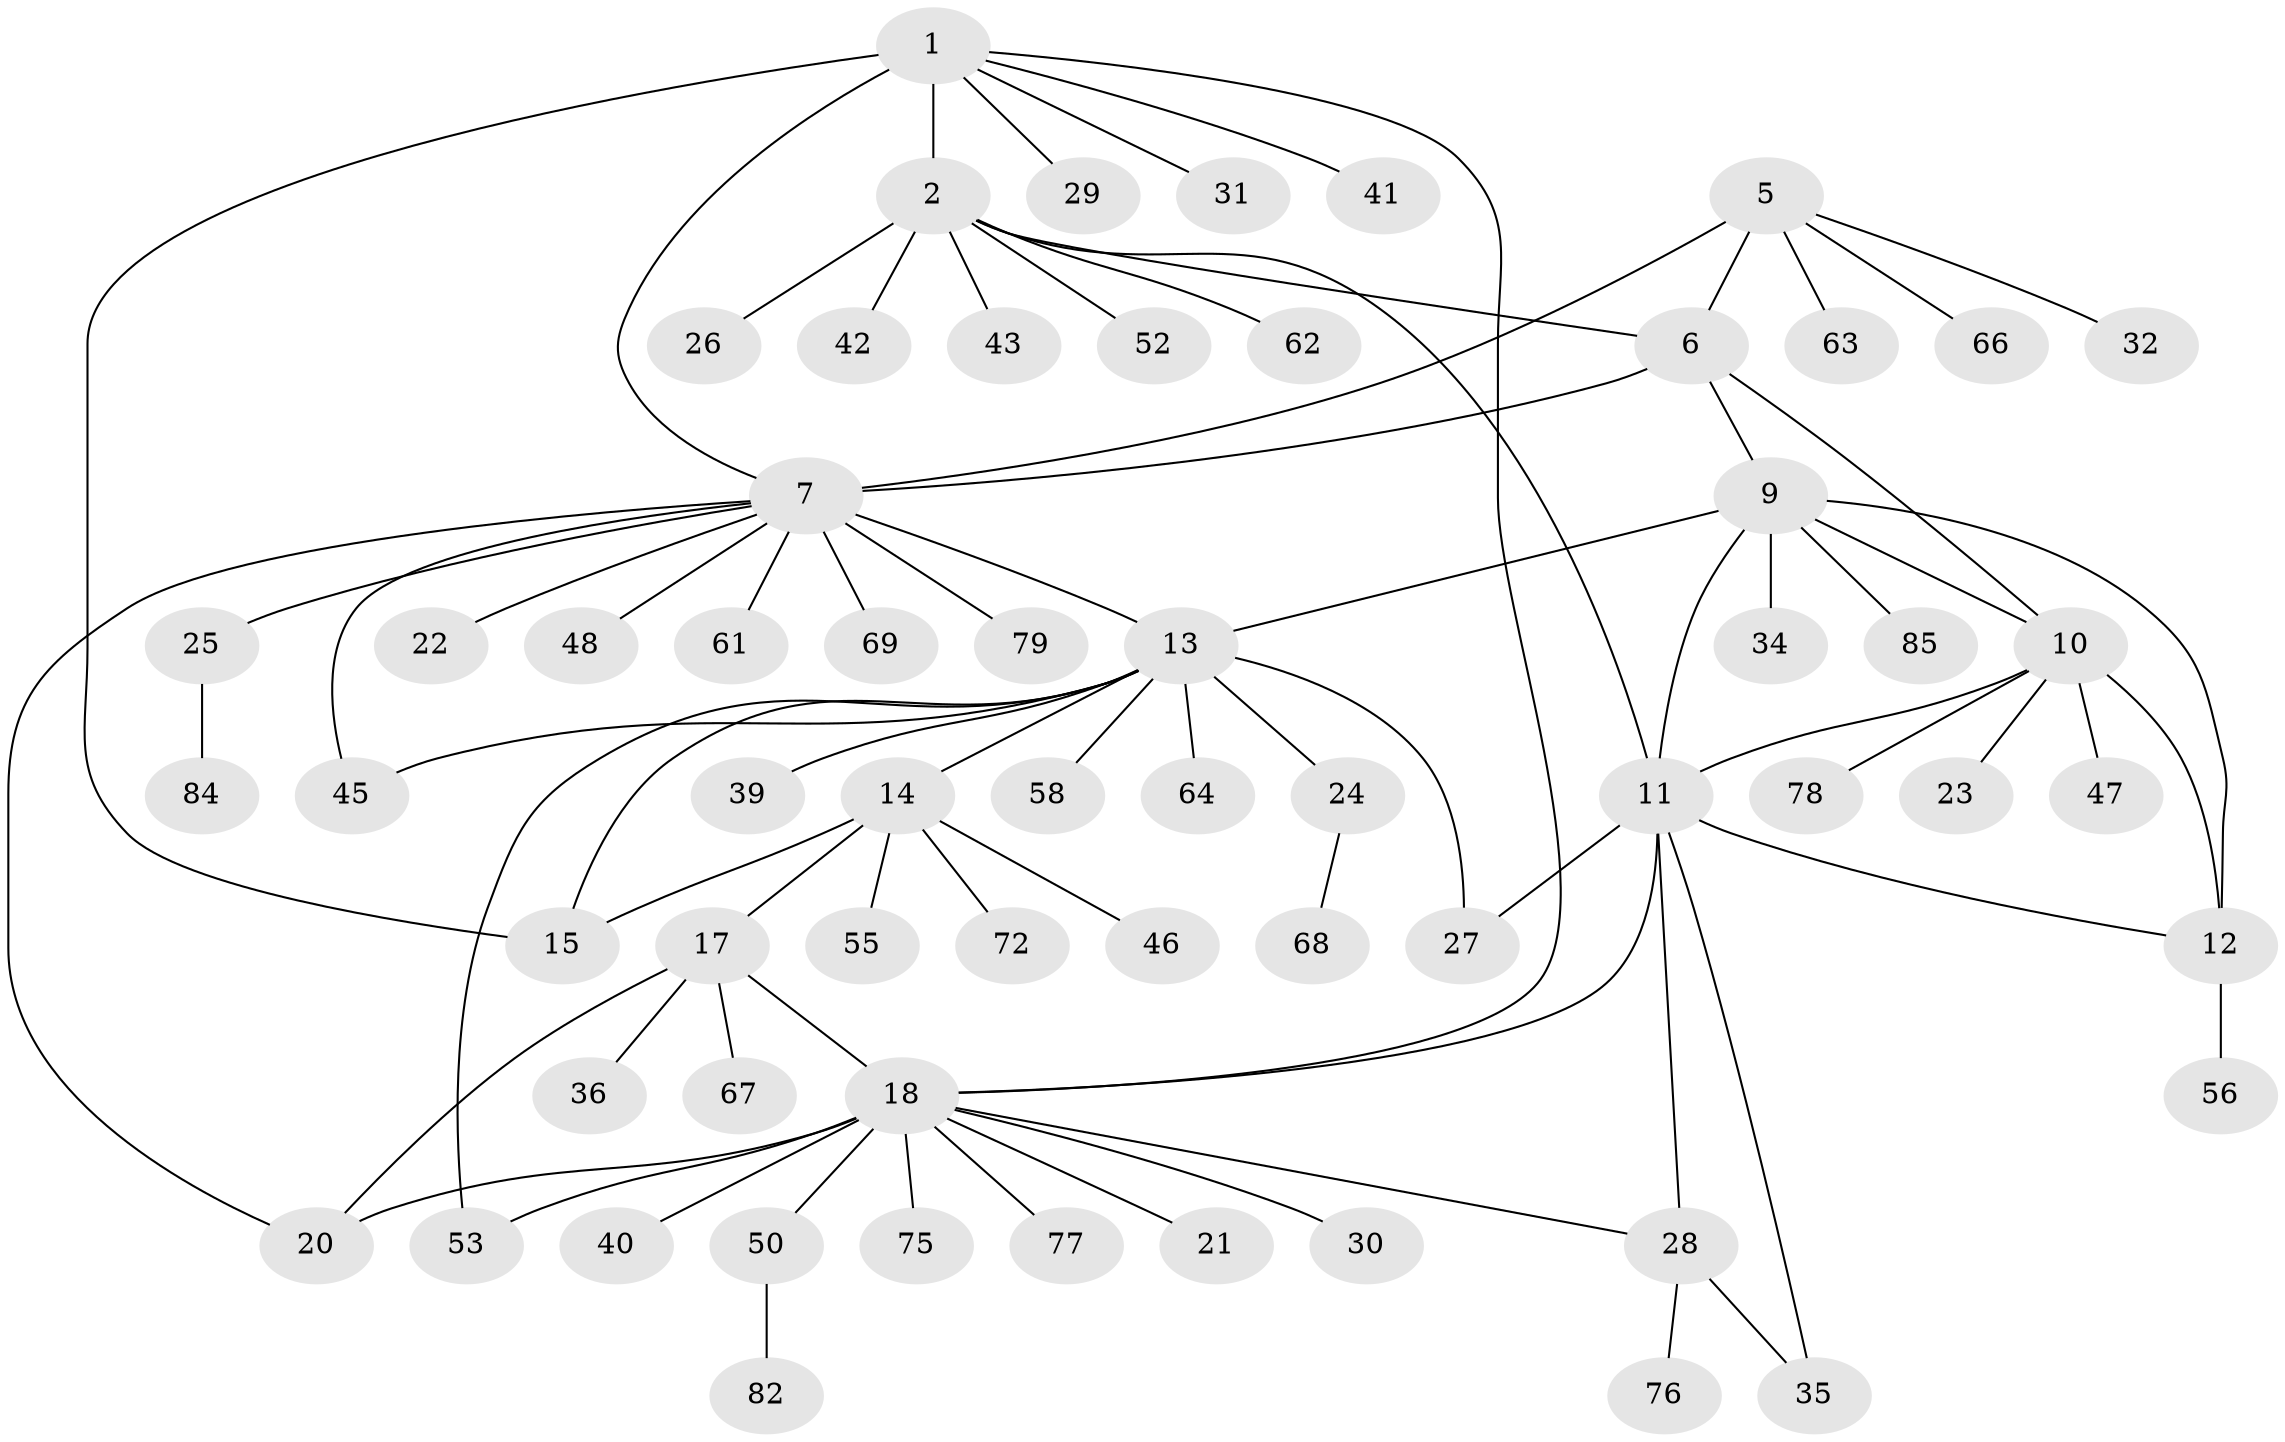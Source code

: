 // Generated by graph-tools (version 1.1) at 2025/24/03/03/25 07:24:16]
// undirected, 62 vertices, 80 edges
graph export_dot {
graph [start="1"]
  node [color=gray90,style=filled];
  1 [super="+4"];
  2 [super="+3"];
  5 [super="+57"];
  6 [super="+54"];
  7 [super="+8"];
  9 [super="+33"];
  10 [super="+73"];
  11 [super="+71"];
  12 [super="+37"];
  13 [super="+16"];
  14 [super="+49"];
  15;
  17 [super="+80"];
  18 [super="+19"];
  20;
  21;
  22;
  23 [super="+70"];
  24 [super="+83"];
  25 [super="+51"];
  26;
  27;
  28 [super="+44"];
  29 [super="+59"];
  30;
  31 [super="+38"];
  32;
  34;
  35;
  36;
  39;
  40;
  41 [super="+81"];
  42;
  43 [super="+60"];
  45;
  46;
  47;
  48;
  50 [super="+65"];
  52;
  53;
  55;
  56;
  58;
  61;
  62;
  63;
  64;
  66;
  67;
  68;
  69;
  72 [super="+74"];
  75;
  76;
  77;
  78;
  79;
  82;
  84;
  85;
  1 -- 2 [weight=4];
  1 -- 29;
  1 -- 31;
  1 -- 41;
  1 -- 18;
  1 -- 7;
  1 -- 15;
  2 -- 42;
  2 -- 52;
  2 -- 62;
  2 -- 11;
  2 -- 26;
  2 -- 43;
  2 -- 6;
  5 -- 6;
  5 -- 7 [weight=2];
  5 -- 32;
  5 -- 63;
  5 -- 66;
  6 -- 7 [weight=2];
  6 -- 9;
  6 -- 10;
  7 -- 13;
  7 -- 20;
  7 -- 79;
  7 -- 69;
  7 -- 45;
  7 -- 48;
  7 -- 22;
  7 -- 25;
  7 -- 61;
  9 -- 10;
  9 -- 11;
  9 -- 12;
  9 -- 13;
  9 -- 34;
  9 -- 85;
  10 -- 11;
  10 -- 12;
  10 -- 23;
  10 -- 47;
  10 -- 78;
  11 -- 12;
  11 -- 27;
  11 -- 28;
  11 -- 35;
  11 -- 18;
  12 -- 56;
  13 -- 14 [weight=2];
  13 -- 15 [weight=2];
  13 -- 24;
  13 -- 27;
  13 -- 45;
  13 -- 53;
  13 -- 64;
  13 -- 39;
  13 -- 58;
  14 -- 15;
  14 -- 17;
  14 -- 46;
  14 -- 55;
  14 -- 72;
  17 -- 18 [weight=2];
  17 -- 20;
  17 -- 36;
  17 -- 67;
  18 -- 20 [weight=2];
  18 -- 50;
  18 -- 40;
  18 -- 75;
  18 -- 77;
  18 -- 21;
  18 -- 53;
  18 -- 28;
  18 -- 30;
  24 -- 68;
  25 -- 84;
  28 -- 35;
  28 -- 76;
  50 -- 82;
}
